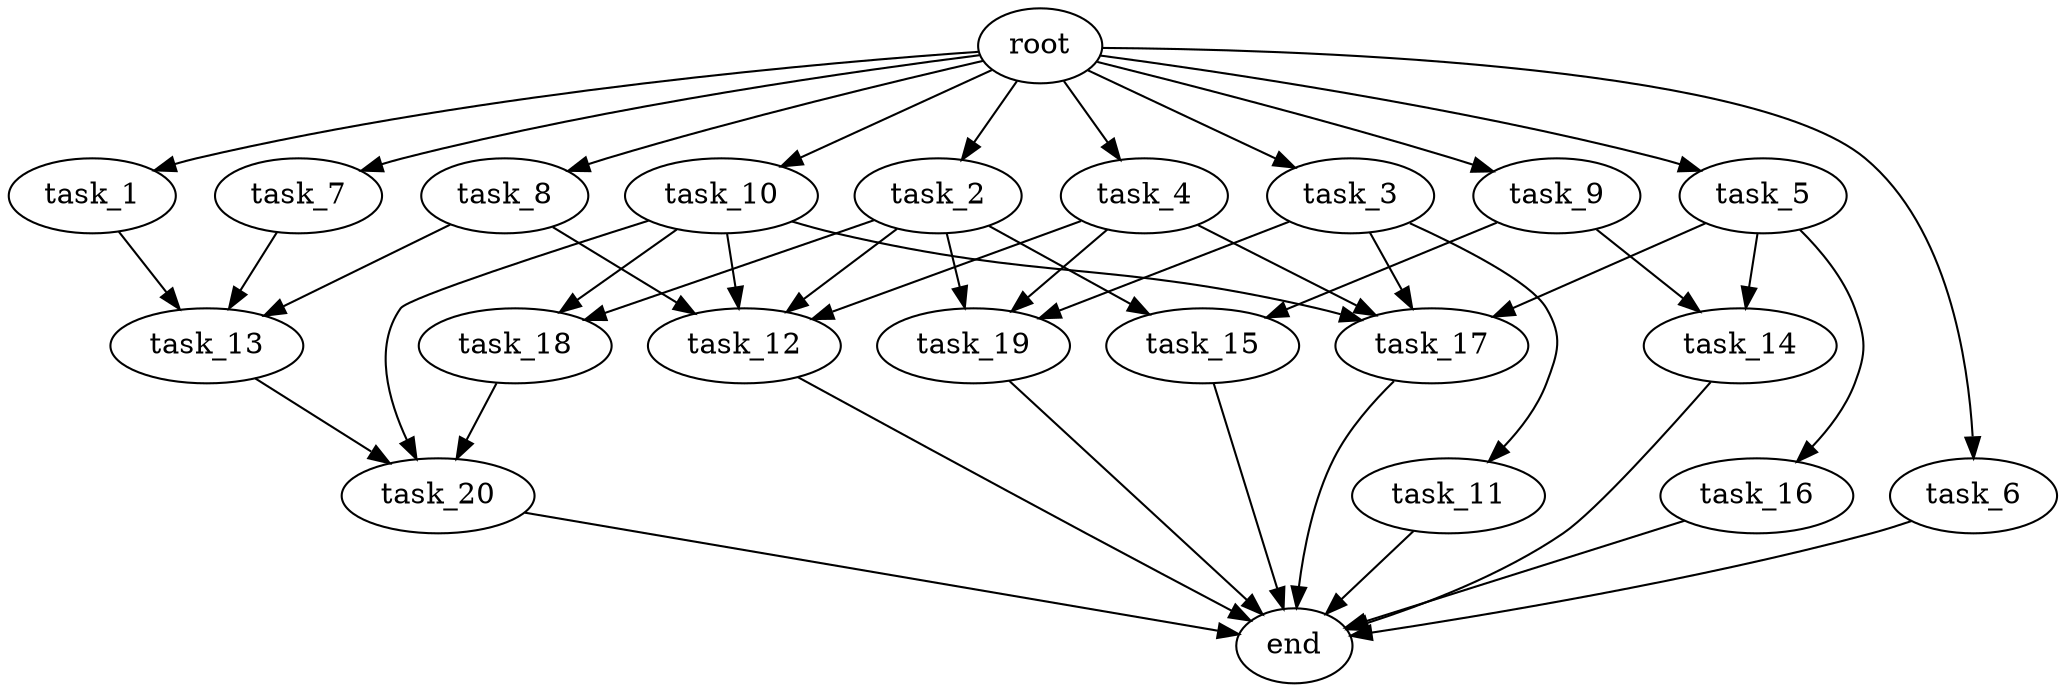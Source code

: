 digraph G {
  root [size="0.000000e+00"];
  task_1 [size="7.047651e+09"];
  task_2 [size="2.058639e+09"];
  task_3 [size="7.523503e+09"];
  task_4 [size="8.087489e+09"];
  task_5 [size="6.265750e+08"];
  task_6 [size="1.018419e+09"];
  task_7 [size="8.719921e+09"];
  task_8 [size="1.870411e+09"];
  task_9 [size="3.260523e+09"];
  task_10 [size="4.576047e+09"];
  task_11 [size="2.624272e+09"];
  task_12 [size="8.626503e+09"];
  task_13 [size="5.277622e+09"];
  task_14 [size="6.391447e+09"];
  task_15 [size="5.970111e+09"];
  task_16 [size="6.113473e+09"];
  task_17 [size="5.870460e+09"];
  task_18 [size="3.479898e+09"];
  task_19 [size="8.455333e+09"];
  task_20 [size="6.174009e+09"];
  end [size="0.000000e+00"];

  root -> task_1 [size="1.000000e-12"];
  root -> task_2 [size="1.000000e-12"];
  root -> task_3 [size="1.000000e-12"];
  root -> task_4 [size="1.000000e-12"];
  root -> task_5 [size="1.000000e-12"];
  root -> task_6 [size="1.000000e-12"];
  root -> task_7 [size="1.000000e-12"];
  root -> task_8 [size="1.000000e-12"];
  root -> task_9 [size="1.000000e-12"];
  root -> task_10 [size="1.000000e-12"];
  task_1 -> task_13 [size="1.759207e+08"];
  task_2 -> task_12 [size="2.156626e+08"];
  task_2 -> task_15 [size="2.985056e+08"];
  task_2 -> task_18 [size="1.739949e+08"];
  task_2 -> task_19 [size="2.818444e+08"];
  task_3 -> task_11 [size="2.624272e+08"];
  task_3 -> task_17 [size="1.467615e+08"];
  task_3 -> task_19 [size="2.818444e+08"];
  task_4 -> task_12 [size="2.156626e+08"];
  task_4 -> task_17 [size="1.467615e+08"];
  task_4 -> task_19 [size="2.818444e+08"];
  task_5 -> task_14 [size="3.195723e+08"];
  task_5 -> task_16 [size="6.113473e+08"];
  task_5 -> task_17 [size="1.467615e+08"];
  task_6 -> end [size="1.000000e-12"];
  task_7 -> task_13 [size="1.759207e+08"];
  task_8 -> task_12 [size="2.156626e+08"];
  task_8 -> task_13 [size="1.759207e+08"];
  task_9 -> task_14 [size="3.195723e+08"];
  task_9 -> task_15 [size="2.985056e+08"];
  task_10 -> task_12 [size="2.156626e+08"];
  task_10 -> task_17 [size="1.467615e+08"];
  task_10 -> task_18 [size="1.739949e+08"];
  task_10 -> task_20 [size="2.058003e+08"];
  task_11 -> end [size="1.000000e-12"];
  task_12 -> end [size="1.000000e-12"];
  task_13 -> task_20 [size="2.058003e+08"];
  task_14 -> end [size="1.000000e-12"];
  task_15 -> end [size="1.000000e-12"];
  task_16 -> end [size="1.000000e-12"];
  task_17 -> end [size="1.000000e-12"];
  task_18 -> task_20 [size="2.058003e+08"];
  task_19 -> end [size="1.000000e-12"];
  task_20 -> end [size="1.000000e-12"];
}
